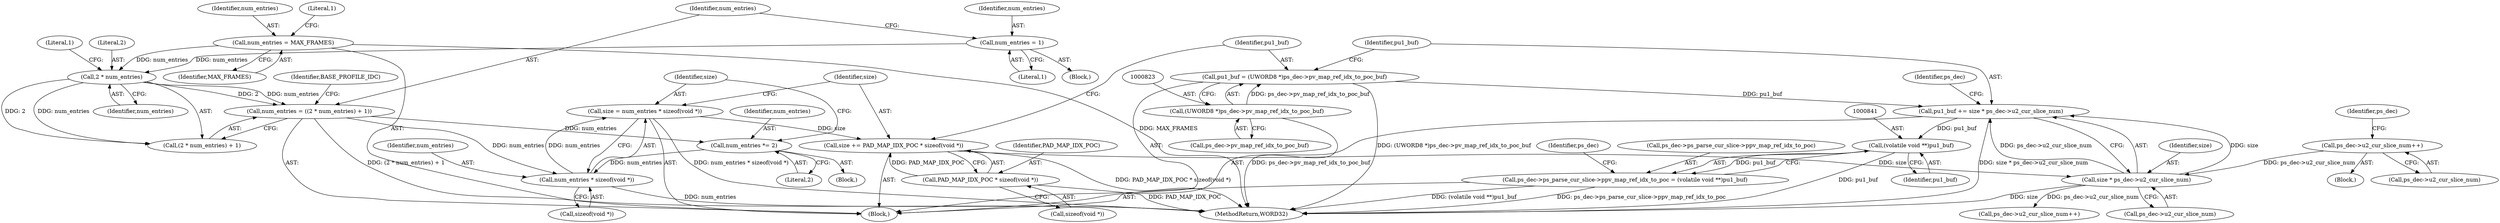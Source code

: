 digraph "0_Android_d4841f1161bdb5e13cb19e81af42437a634dd6ef@pointer" {
"1000827" [label="(Call,pu1_buf += size * ps_dec->u2_cur_slice_num)"];
"1000829" [label="(Call,size * ps_dec->u2_cur_slice_num)"];
"1000814" [label="(Call,size += PAD_MAP_IDX_POC * sizeof(void *))"];
"1000816" [label="(Call,PAD_MAP_IDX_POC * sizeof(void *))"];
"1000808" [label="(Call,size = num_entries * sizeof(void *))"];
"1000810" [label="(Call,num_entries * sizeof(void *))"];
"1000805" [label="(Call,num_entries *= 2)"];
"1000789" [label="(Call,num_entries = ((2 * num_entries) + 1))"];
"1000792" [label="(Call,2 * num_entries)"];
"1000768" [label="(Call,num_entries = MAX_FRAMES)"];
"1000786" [label="(Call,num_entries = 1)"];
"1000729" [label="(Call,ps_dec->u2_cur_slice_num++)"];
"1000820" [label="(Call,pu1_buf = (UWORD8 *)ps_dec->pv_map_ref_idx_to_poc_buf)"];
"1000822" [label="(Call,(UWORD8 *)ps_dec->pv_map_ref_idx_to_poc_buf)"];
"1000840" [label="(Call,(volatile void **)pu1_buf)"];
"1000834" [label="(Call,ps_dec->ps_parse_cur_slice->ppv_map_ref_idx_to_poc = (volatile void **)pu1_buf)"];
"1001364" [label="(MethodReturn,WORD32)"];
"1000807" [label="(Literal,2)"];
"1000785" [label="(Block,)"];
"1000837" [label="(Identifier,ps_dec)"];
"1000828" [label="(Identifier,pu1_buf)"];
"1000809" [label="(Identifier,size)"];
"1000786" [label="(Call,num_entries = 1)"];
"1000835" [label="(Call,ps_dec->ps_parse_cur_slice->ppv_map_ref_idx_to_poc)"];
"1000822" [label="(Call,(UWORD8 *)ps_dec->pv_map_ref_idx_to_poc_buf)"];
"1000827" [label="(Call,pu1_buf += size * ps_dec->u2_cur_slice_num)"];
"1000834" [label="(Call,ps_dec->ps_parse_cur_slice->ppv_map_ref_idx_to_poc = (volatile void **)pu1_buf)"];
"1000798" [label="(Identifier,BASE_PROFILE_IDC)"];
"1000787" [label="(Identifier,num_entries)"];
"1000794" [label="(Identifier,num_entries)"];
"1000770" [label="(Identifier,MAX_FRAMES)"];
"1000814" [label="(Call,size += PAD_MAP_IDX_POC * sizeof(void *))"];
"1000764" [label="(Block,)"];
"1000816" [label="(Call,PAD_MAP_IDX_POC * sizeof(void *))"];
"1000810" [label="(Call,num_entries * sizeof(void *))"];
"1000769" [label="(Identifier,num_entries)"];
"1000840" [label="(Call,(volatile void **)pu1_buf)"];
"1000842" [label="(Identifier,pu1_buf)"];
"1000829" [label="(Call,size * ps_dec->u2_cur_slice_num)"];
"1000788" [label="(Literal,1)"];
"1000528" [label="(Block,)"];
"1000774" [label="(Literal,1)"];
"1000790" [label="(Identifier,num_entries)"];
"1000821" [label="(Identifier,pu1_buf)"];
"1000818" [label="(Call,sizeof(void *))"];
"1000830" [label="(Identifier,size)"];
"1000831" [label="(Call,ps_dec->u2_cur_slice_num)"];
"1000735" [label="(Identifier,ps_dec)"];
"1000824" [label="(Call,ps_dec->pv_map_ref_idx_to_poc_buf)"];
"1000812" [label="(Call,sizeof(void *))"];
"1000815" [label="(Identifier,size)"];
"1000817" [label="(Identifier,PAD_MAP_IDX_POC)"];
"1000805" [label="(Call,num_entries *= 2)"];
"1000789" [label="(Call,num_entries = ((2 * num_entries) + 1))"];
"1000792" [label="(Call,2 * num_entries)"];
"1000730" [label="(Call,ps_dec->u2_cur_slice_num)"];
"1000791" [label="(Call,(2 * num_entries) + 1)"];
"1001316" [label="(Call,ps_dec->u2_cur_slice_num++)"];
"1000811" [label="(Identifier,num_entries)"];
"1000795" [label="(Literal,1)"];
"1000768" [label="(Call,num_entries = MAX_FRAMES)"];
"1000806" [label="(Identifier,num_entries)"];
"1000793" [label="(Literal,2)"];
"1000820" [label="(Call,pu1_buf = (UWORD8 *)ps_dec->pv_map_ref_idx_to_poc_buf)"];
"1000846" [label="(Identifier,ps_dec)"];
"1000804" [label="(Block,)"];
"1000729" [label="(Call,ps_dec->u2_cur_slice_num++)"];
"1000808" [label="(Call,size = num_entries * sizeof(void *))"];
"1000827" -> "1000764"  [label="AST: "];
"1000827" -> "1000829"  [label="CFG: "];
"1000828" -> "1000827"  [label="AST: "];
"1000829" -> "1000827"  [label="AST: "];
"1000837" -> "1000827"  [label="CFG: "];
"1000827" -> "1001364"  [label="DDG: size * ps_dec->u2_cur_slice_num"];
"1000829" -> "1000827"  [label="DDG: size"];
"1000829" -> "1000827"  [label="DDG: ps_dec->u2_cur_slice_num"];
"1000820" -> "1000827"  [label="DDG: pu1_buf"];
"1000827" -> "1000840"  [label="DDG: pu1_buf"];
"1000829" -> "1000831"  [label="CFG: "];
"1000830" -> "1000829"  [label="AST: "];
"1000831" -> "1000829"  [label="AST: "];
"1000829" -> "1001364"  [label="DDG: size"];
"1000814" -> "1000829"  [label="DDG: size"];
"1000729" -> "1000829"  [label="DDG: ps_dec->u2_cur_slice_num"];
"1000829" -> "1001316"  [label="DDG: ps_dec->u2_cur_slice_num"];
"1000814" -> "1000764"  [label="AST: "];
"1000814" -> "1000816"  [label="CFG: "];
"1000815" -> "1000814"  [label="AST: "];
"1000816" -> "1000814"  [label="AST: "];
"1000821" -> "1000814"  [label="CFG: "];
"1000814" -> "1001364"  [label="DDG: PAD_MAP_IDX_POC * sizeof(void *)"];
"1000816" -> "1000814"  [label="DDG: PAD_MAP_IDX_POC"];
"1000808" -> "1000814"  [label="DDG: size"];
"1000816" -> "1000818"  [label="CFG: "];
"1000817" -> "1000816"  [label="AST: "];
"1000818" -> "1000816"  [label="AST: "];
"1000816" -> "1001364"  [label="DDG: PAD_MAP_IDX_POC"];
"1000808" -> "1000764"  [label="AST: "];
"1000808" -> "1000810"  [label="CFG: "];
"1000809" -> "1000808"  [label="AST: "];
"1000810" -> "1000808"  [label="AST: "];
"1000815" -> "1000808"  [label="CFG: "];
"1000808" -> "1001364"  [label="DDG: num_entries * sizeof(void *)"];
"1000810" -> "1000808"  [label="DDG: num_entries"];
"1000810" -> "1000812"  [label="CFG: "];
"1000811" -> "1000810"  [label="AST: "];
"1000812" -> "1000810"  [label="AST: "];
"1000810" -> "1001364"  [label="DDG: num_entries"];
"1000805" -> "1000810"  [label="DDG: num_entries"];
"1000789" -> "1000810"  [label="DDG: num_entries"];
"1000805" -> "1000804"  [label="AST: "];
"1000805" -> "1000807"  [label="CFG: "];
"1000806" -> "1000805"  [label="AST: "];
"1000807" -> "1000805"  [label="AST: "];
"1000809" -> "1000805"  [label="CFG: "];
"1000789" -> "1000805"  [label="DDG: num_entries"];
"1000789" -> "1000764"  [label="AST: "];
"1000789" -> "1000791"  [label="CFG: "];
"1000790" -> "1000789"  [label="AST: "];
"1000791" -> "1000789"  [label="AST: "];
"1000798" -> "1000789"  [label="CFG: "];
"1000789" -> "1001364"  [label="DDG: (2 * num_entries) + 1"];
"1000792" -> "1000789"  [label="DDG: 2"];
"1000792" -> "1000789"  [label="DDG: num_entries"];
"1000792" -> "1000791"  [label="AST: "];
"1000792" -> "1000794"  [label="CFG: "];
"1000793" -> "1000792"  [label="AST: "];
"1000794" -> "1000792"  [label="AST: "];
"1000795" -> "1000792"  [label="CFG: "];
"1000792" -> "1000791"  [label="DDG: 2"];
"1000792" -> "1000791"  [label="DDG: num_entries"];
"1000768" -> "1000792"  [label="DDG: num_entries"];
"1000786" -> "1000792"  [label="DDG: num_entries"];
"1000768" -> "1000764"  [label="AST: "];
"1000768" -> "1000770"  [label="CFG: "];
"1000769" -> "1000768"  [label="AST: "];
"1000770" -> "1000768"  [label="AST: "];
"1000774" -> "1000768"  [label="CFG: "];
"1000768" -> "1001364"  [label="DDG: MAX_FRAMES"];
"1000786" -> "1000785"  [label="AST: "];
"1000786" -> "1000788"  [label="CFG: "];
"1000787" -> "1000786"  [label="AST: "];
"1000788" -> "1000786"  [label="AST: "];
"1000790" -> "1000786"  [label="CFG: "];
"1000729" -> "1000528"  [label="AST: "];
"1000729" -> "1000730"  [label="CFG: "];
"1000730" -> "1000729"  [label="AST: "];
"1000735" -> "1000729"  [label="CFG: "];
"1000820" -> "1000764"  [label="AST: "];
"1000820" -> "1000822"  [label="CFG: "];
"1000821" -> "1000820"  [label="AST: "];
"1000822" -> "1000820"  [label="AST: "];
"1000828" -> "1000820"  [label="CFG: "];
"1000820" -> "1001364"  [label="DDG: (UWORD8 *)ps_dec->pv_map_ref_idx_to_poc_buf"];
"1000822" -> "1000820"  [label="DDG: ps_dec->pv_map_ref_idx_to_poc_buf"];
"1000822" -> "1000824"  [label="CFG: "];
"1000823" -> "1000822"  [label="AST: "];
"1000824" -> "1000822"  [label="AST: "];
"1000822" -> "1001364"  [label="DDG: ps_dec->pv_map_ref_idx_to_poc_buf"];
"1000840" -> "1000834"  [label="AST: "];
"1000840" -> "1000842"  [label="CFG: "];
"1000841" -> "1000840"  [label="AST: "];
"1000842" -> "1000840"  [label="AST: "];
"1000834" -> "1000840"  [label="CFG: "];
"1000840" -> "1001364"  [label="DDG: pu1_buf"];
"1000840" -> "1000834"  [label="DDG: pu1_buf"];
"1000834" -> "1000764"  [label="AST: "];
"1000835" -> "1000834"  [label="AST: "];
"1000846" -> "1000834"  [label="CFG: "];
"1000834" -> "1001364"  [label="DDG: ps_dec->ps_parse_cur_slice->ppv_map_ref_idx_to_poc"];
"1000834" -> "1001364"  [label="DDG: (volatile void **)pu1_buf"];
}
